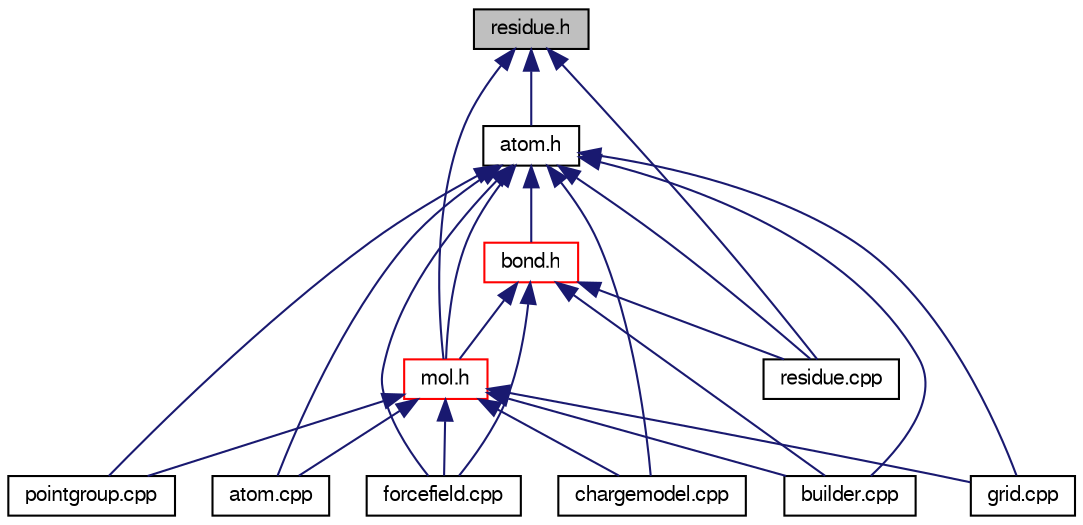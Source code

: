 digraph G
{
  edge [fontname="FreeSans",fontsize="10",labelfontname="FreeSans",labelfontsize="10"];
  node [fontname="FreeSans",fontsize="10",shape=record];
  Node1 [label="residue.h",height=0.2,width=0.4,color="black", fillcolor="grey75", style="filled" fontcolor="black"];
  Node1 -> Node2 [dir=back,color="midnightblue",fontsize="10",style="solid",fontname="FreeSans"];
  Node2 [label="atom.h",height=0.2,width=0.4,color="black", fillcolor="white", style="filled",URL="$atom_8h.shtml",tooltip="Handle atoms."];
  Node2 -> Node3 [dir=back,color="midnightblue",fontsize="10",style="solid",fontname="FreeSans"];
  Node3 [label="bond.h",height=0.2,width=0.4,color="red", fillcolor="white", style="filled",URL="$bond_8h.shtml",tooltip="Handle bonds."];
  Node3 -> Node4 [dir=back,color="midnightblue",fontsize="10",style="solid",fontname="FreeSans"];
  Node4 [label="mol.h",height=0.2,width=0.4,color="red", fillcolor="white", style="filled",URL="$mol_8h.shtml",tooltip="Handle molecules. Declarations of OBMol, OBAtom, OBBond, OBResidue. (the main header..."];
  Node4 -> Node5 [dir=back,color="midnightblue",fontsize="10",style="solid",fontname="FreeSans"];
  Node5 [label="atom.cpp",height=0.2,width=0.4,color="black", fillcolor="white", style="filled",URL="$atom_8cpp.shtml",tooltip="Handle OBAtom class."];
  Node4 -> Node6 [dir=back,color="midnightblue",fontsize="10",style="solid",fontname="FreeSans"];
  Node6 [label="builder.cpp",height=0.2,width=0.4,color="black", fillcolor="white", style="filled",URL="$builder_8cpp.shtml",tooltip="Handle OBBuilder class."];
  Node4 -> Node7 [dir=back,color="midnightblue",fontsize="10",style="solid",fontname="FreeSans"];
  Node7 [label="chargemodel.cpp",height=0.2,width=0.4,color="black", fillcolor="white", style="filled",URL="$chargemodel_8cpp.shtml",tooltip="Base class for molecular partial charge models."];
  Node4 -> Node8 [dir=back,color="midnightblue",fontsize="10",style="solid",fontname="FreeSans"];
  Node8 [label="forcefield.cpp",height=0.2,width=0.4,color="black", fillcolor="white", style="filled",URL="$forcefield_8cpp.shtml",tooltip="Handle OBForceField class."];
  Node4 -> Node9 [dir=back,color="midnightblue",fontsize="10",style="solid",fontname="FreeSans"];
  Node9 [label="grid.cpp",height=0.2,width=0.4,color="black", fillcolor="white", style="filled",URL="$grid_8cpp.shtml",tooltip="Handle grids of values."];
  Node4 -> Node10 [dir=back,color="midnightblue",fontsize="10",style="solid",fontname="FreeSans"];
  Node10 [label="pointgroup.cpp",height=0.2,width=0.4,color="black", fillcolor="white", style="filled",URL="$pointgroup_8cpp.shtml",tooltip="Brute-force point group detection."];
  Node3 -> Node6 [dir=back,color="midnightblue",fontsize="10",style="solid",fontname="FreeSans"];
  Node3 -> Node8 [dir=back,color="midnightblue",fontsize="10",style="solid",fontname="FreeSans"];
  Node3 -> Node11 [dir=back,color="midnightblue",fontsize="10",style="solid",fontname="FreeSans"];
  Node11 [label="residue.cpp",height=0.2,width=0.4,color="black", fillcolor="white", style="filled",URL="$residue_8cpp.shtml",tooltip="Handle macromolecule residues."];
  Node2 -> Node4 [dir=back,color="midnightblue",fontsize="10",style="solid",fontname="FreeSans"];
  Node2 -> Node5 [dir=back,color="midnightblue",fontsize="10",style="solid",fontname="FreeSans"];
  Node2 -> Node6 [dir=back,color="midnightblue",fontsize="10",style="solid",fontname="FreeSans"];
  Node2 -> Node7 [dir=back,color="midnightblue",fontsize="10",style="solid",fontname="FreeSans"];
  Node2 -> Node8 [dir=back,color="midnightblue",fontsize="10",style="solid",fontname="FreeSans"];
  Node2 -> Node9 [dir=back,color="midnightblue",fontsize="10",style="solid",fontname="FreeSans"];
  Node2 -> Node10 [dir=back,color="midnightblue",fontsize="10",style="solid",fontname="FreeSans"];
  Node2 -> Node11 [dir=back,color="midnightblue",fontsize="10",style="solid",fontname="FreeSans"];
  Node1 -> Node4 [dir=back,color="midnightblue",fontsize="10",style="solid",fontname="FreeSans"];
  Node1 -> Node11 [dir=back,color="midnightblue",fontsize="10",style="solid",fontname="FreeSans"];
}
